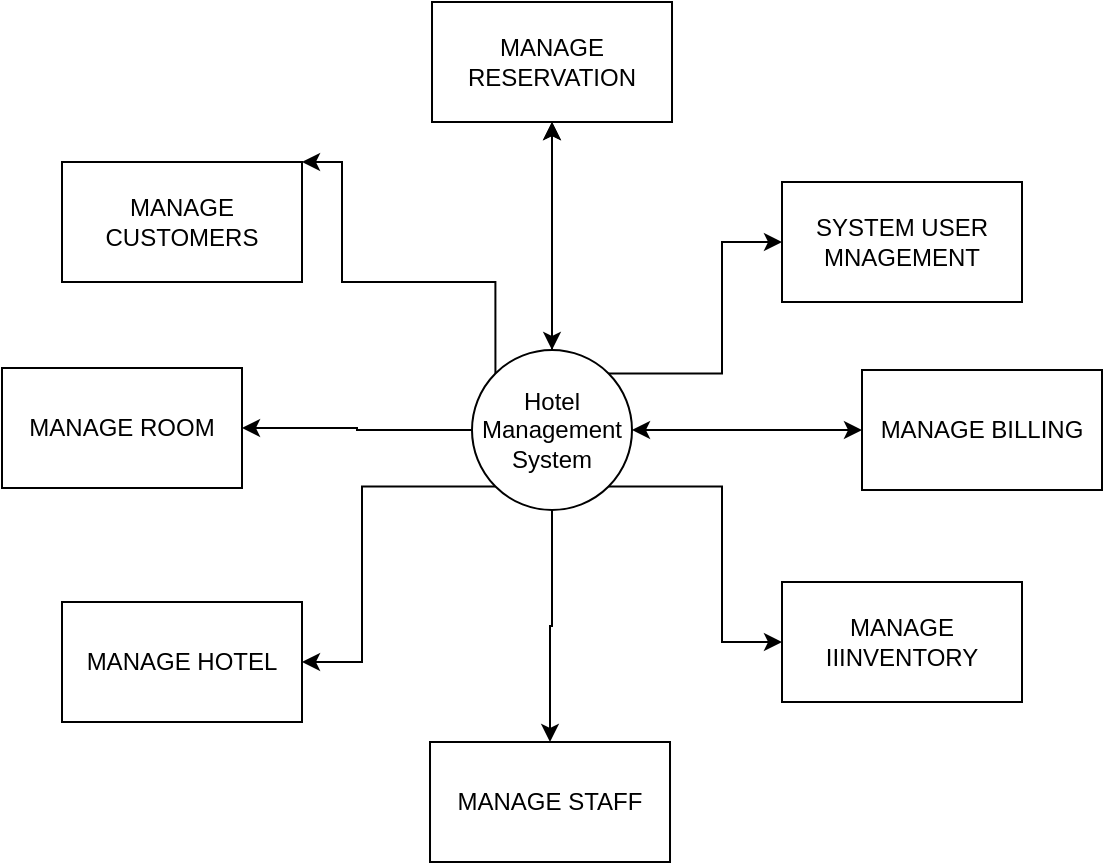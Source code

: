 <mxfile version="24.2.1" type="github">
  <diagram name="Page-1" id="BXxpjmPOYOL2OcWWPfTQ">
    <mxGraphModel dx="1187" dy="638" grid="1" gridSize="10" guides="1" tooltips="1" connect="1" arrows="1" fold="1" page="1" pageScale="1" pageWidth="1169" pageHeight="827" math="0" shadow="0">
      <root>
        <mxCell id="0" />
        <mxCell id="1" parent="0" />
        <mxCell id="yqMeImbavVv10PtXrUve-2" style="edgeStyle=orthogonalEdgeStyle;rounded=0;orthogonalLoop=1;jettySize=auto;html=1;exitX=0.5;exitY=0;exitDx=0;exitDy=0;startArrow=classic;startFill=1;" edge="1" parent="1" source="yqMeImbavVv10PtXrUve-1" target="yqMeImbavVv10PtXrUve-3">
          <mxGeometry relative="1" as="geometry">
            <mxPoint x="584.765" y="240" as="targetPoint" />
          </mxGeometry>
        </mxCell>
        <mxCell id="yqMeImbavVv10PtXrUve-4" style="edgeStyle=orthogonalEdgeStyle;rounded=0;orthogonalLoop=1;jettySize=auto;html=1;exitX=1;exitY=0.5;exitDx=0;exitDy=0;startArrow=classic;startFill=1;" edge="1" parent="1" source="yqMeImbavVv10PtXrUve-1" target="yqMeImbavVv10PtXrUve-5">
          <mxGeometry relative="1" as="geometry">
            <mxPoint x="760" y="413.765" as="targetPoint" />
          </mxGeometry>
        </mxCell>
        <mxCell id="yqMeImbavVv10PtXrUve-6" style="edgeStyle=orthogonalEdgeStyle;rounded=0;orthogonalLoop=1;jettySize=auto;html=1;exitX=0.5;exitY=1;exitDx=0;exitDy=0;" edge="1" parent="1" source="yqMeImbavVv10PtXrUve-1" target="yqMeImbavVv10PtXrUve-7">
          <mxGeometry relative="1" as="geometry">
            <mxPoint x="584.765" y="530" as="targetPoint" />
          </mxGeometry>
        </mxCell>
        <mxCell id="yqMeImbavVv10PtXrUve-9" value="" style="edgeStyle=orthogonalEdgeStyle;rounded=0;orthogonalLoop=1;jettySize=auto;html=1;" edge="1" parent="1" source="yqMeImbavVv10PtXrUve-1" target="yqMeImbavVv10PtXrUve-8">
          <mxGeometry relative="1" as="geometry" />
        </mxCell>
        <mxCell id="yqMeImbavVv10PtXrUve-10" value="" style="edgeStyle=orthogonalEdgeStyle;rounded=0;orthogonalLoop=1;jettySize=auto;html=1;" edge="1" parent="1" source="yqMeImbavVv10PtXrUve-1" target="yqMeImbavVv10PtXrUve-3">
          <mxGeometry relative="1" as="geometry" />
        </mxCell>
        <mxCell id="yqMeImbavVv10PtXrUve-11" style="edgeStyle=orthogonalEdgeStyle;rounded=0;orthogonalLoop=1;jettySize=auto;html=1;exitX=0;exitY=0;exitDx=0;exitDy=0;" edge="1" parent="1" source="yqMeImbavVv10PtXrUve-1" target="yqMeImbavVv10PtXrUve-12">
          <mxGeometry relative="1" as="geometry">
            <mxPoint x="440" y="280" as="targetPoint" />
            <Array as="points">
              <mxPoint x="557" y="340" />
              <mxPoint x="480" y="340" />
              <mxPoint x="480" y="280" />
            </Array>
          </mxGeometry>
        </mxCell>
        <mxCell id="yqMeImbavVv10PtXrUve-13" style="edgeStyle=orthogonalEdgeStyle;rounded=0;orthogonalLoop=1;jettySize=auto;html=1;exitX=0;exitY=1;exitDx=0;exitDy=0;" edge="1" parent="1" source="yqMeImbavVv10PtXrUve-1" target="yqMeImbavVv10PtXrUve-14">
          <mxGeometry relative="1" as="geometry">
            <mxPoint x="400" y="530" as="targetPoint" />
            <Array as="points">
              <mxPoint x="490" y="442" />
              <mxPoint x="490" y="530" />
            </Array>
          </mxGeometry>
        </mxCell>
        <mxCell id="yqMeImbavVv10PtXrUve-15" style="edgeStyle=orthogonalEdgeStyle;rounded=0;orthogonalLoop=1;jettySize=auto;html=1;exitX=1;exitY=0;exitDx=0;exitDy=0;" edge="1" parent="1" source="yqMeImbavVv10PtXrUve-1" target="yqMeImbavVv10PtXrUve-16">
          <mxGeometry relative="1" as="geometry">
            <mxPoint x="760" y="320" as="targetPoint" />
            <Array as="points">
              <mxPoint x="670" y="386" />
              <mxPoint x="670" y="320" />
            </Array>
          </mxGeometry>
        </mxCell>
        <mxCell id="yqMeImbavVv10PtXrUve-17" style="edgeStyle=orthogonalEdgeStyle;rounded=0;orthogonalLoop=1;jettySize=auto;html=1;exitX=1;exitY=1;exitDx=0;exitDy=0;" edge="1" parent="1" source="yqMeImbavVv10PtXrUve-1" target="yqMeImbavVv10PtXrUve-18">
          <mxGeometry relative="1" as="geometry">
            <mxPoint x="760" y="520" as="targetPoint" />
            <Array as="points">
              <mxPoint x="670" y="442" />
              <mxPoint x="670" y="520" />
            </Array>
          </mxGeometry>
        </mxCell>
        <mxCell id="yqMeImbavVv10PtXrUve-1" value="Hotel Management System" style="ellipse;whiteSpace=wrap;html=1;aspect=fixed;" vertex="1" parent="1">
          <mxGeometry x="545" y="374" width="80" height="80" as="geometry" />
        </mxCell>
        <mxCell id="yqMeImbavVv10PtXrUve-3" value="MANAGE RESERVATION" style="rounded=0;whiteSpace=wrap;html=1;" vertex="1" parent="1">
          <mxGeometry x="525.005" y="200" width="120" height="60" as="geometry" />
        </mxCell>
        <mxCell id="yqMeImbavVv10PtXrUve-5" value="MANAGE BILLING" style="rounded=0;whiteSpace=wrap;html=1;" vertex="1" parent="1">
          <mxGeometry x="740" y="384.005" width="120" height="60" as="geometry" />
        </mxCell>
        <mxCell id="yqMeImbavVv10PtXrUve-7" value="MANAGE STAFF" style="rounded=0;whiteSpace=wrap;html=1;" vertex="1" parent="1">
          <mxGeometry x="524.005" y="570" width="120" height="60" as="geometry" />
        </mxCell>
        <mxCell id="yqMeImbavVv10PtXrUve-8" value="MANAGE ROOM" style="whiteSpace=wrap;html=1;" vertex="1" parent="1">
          <mxGeometry x="310" y="383" width="120" height="60" as="geometry" />
        </mxCell>
        <mxCell id="yqMeImbavVv10PtXrUve-12" value="MANAGE CUSTOMERS" style="rounded=0;whiteSpace=wrap;html=1;" vertex="1" parent="1">
          <mxGeometry x="340" y="280" width="120" height="60" as="geometry" />
        </mxCell>
        <mxCell id="yqMeImbavVv10PtXrUve-14" value="MANAGE HOTEL" style="rounded=0;whiteSpace=wrap;html=1;" vertex="1" parent="1">
          <mxGeometry x="340" y="500" width="120" height="60" as="geometry" />
        </mxCell>
        <mxCell id="yqMeImbavVv10PtXrUve-16" value="SYSTEM USER MNAGEMENT" style="rounded=0;whiteSpace=wrap;html=1;" vertex="1" parent="1">
          <mxGeometry x="700" y="290" width="120" height="60" as="geometry" />
        </mxCell>
        <mxCell id="yqMeImbavVv10PtXrUve-18" value="MANAGE IIINVENTORY" style="rounded=0;whiteSpace=wrap;html=1;" vertex="1" parent="1">
          <mxGeometry x="700" y="490" width="120" height="60" as="geometry" />
        </mxCell>
      </root>
    </mxGraphModel>
  </diagram>
</mxfile>
